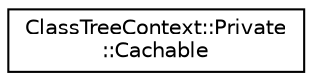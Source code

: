 digraph "Graphical Class Hierarchy"
{
 // INTERACTIVE_SVG=YES
 // LATEX_PDF_SIZE
  edge [fontname="Helvetica",fontsize="10",labelfontname="Helvetica",labelfontsize="10"];
  node [fontname="Helvetica",fontsize="10",shape=record];
  rankdir="LR";
  Node0 [label="ClassTreeContext::Private\l::Cachable",height=0.2,width=0.4,color="black", fillcolor="white", style="filled",URL="$d3/dfb/struct_class_tree_context_1_1_private_1_1_cachable.html",tooltip=" "];
}
